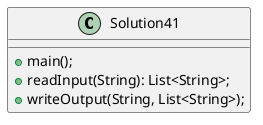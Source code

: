@startuml
class Solution41{
+main();
+readInput(String): List<String>;
+writeOutput(String, List<String>);
}
@enduml